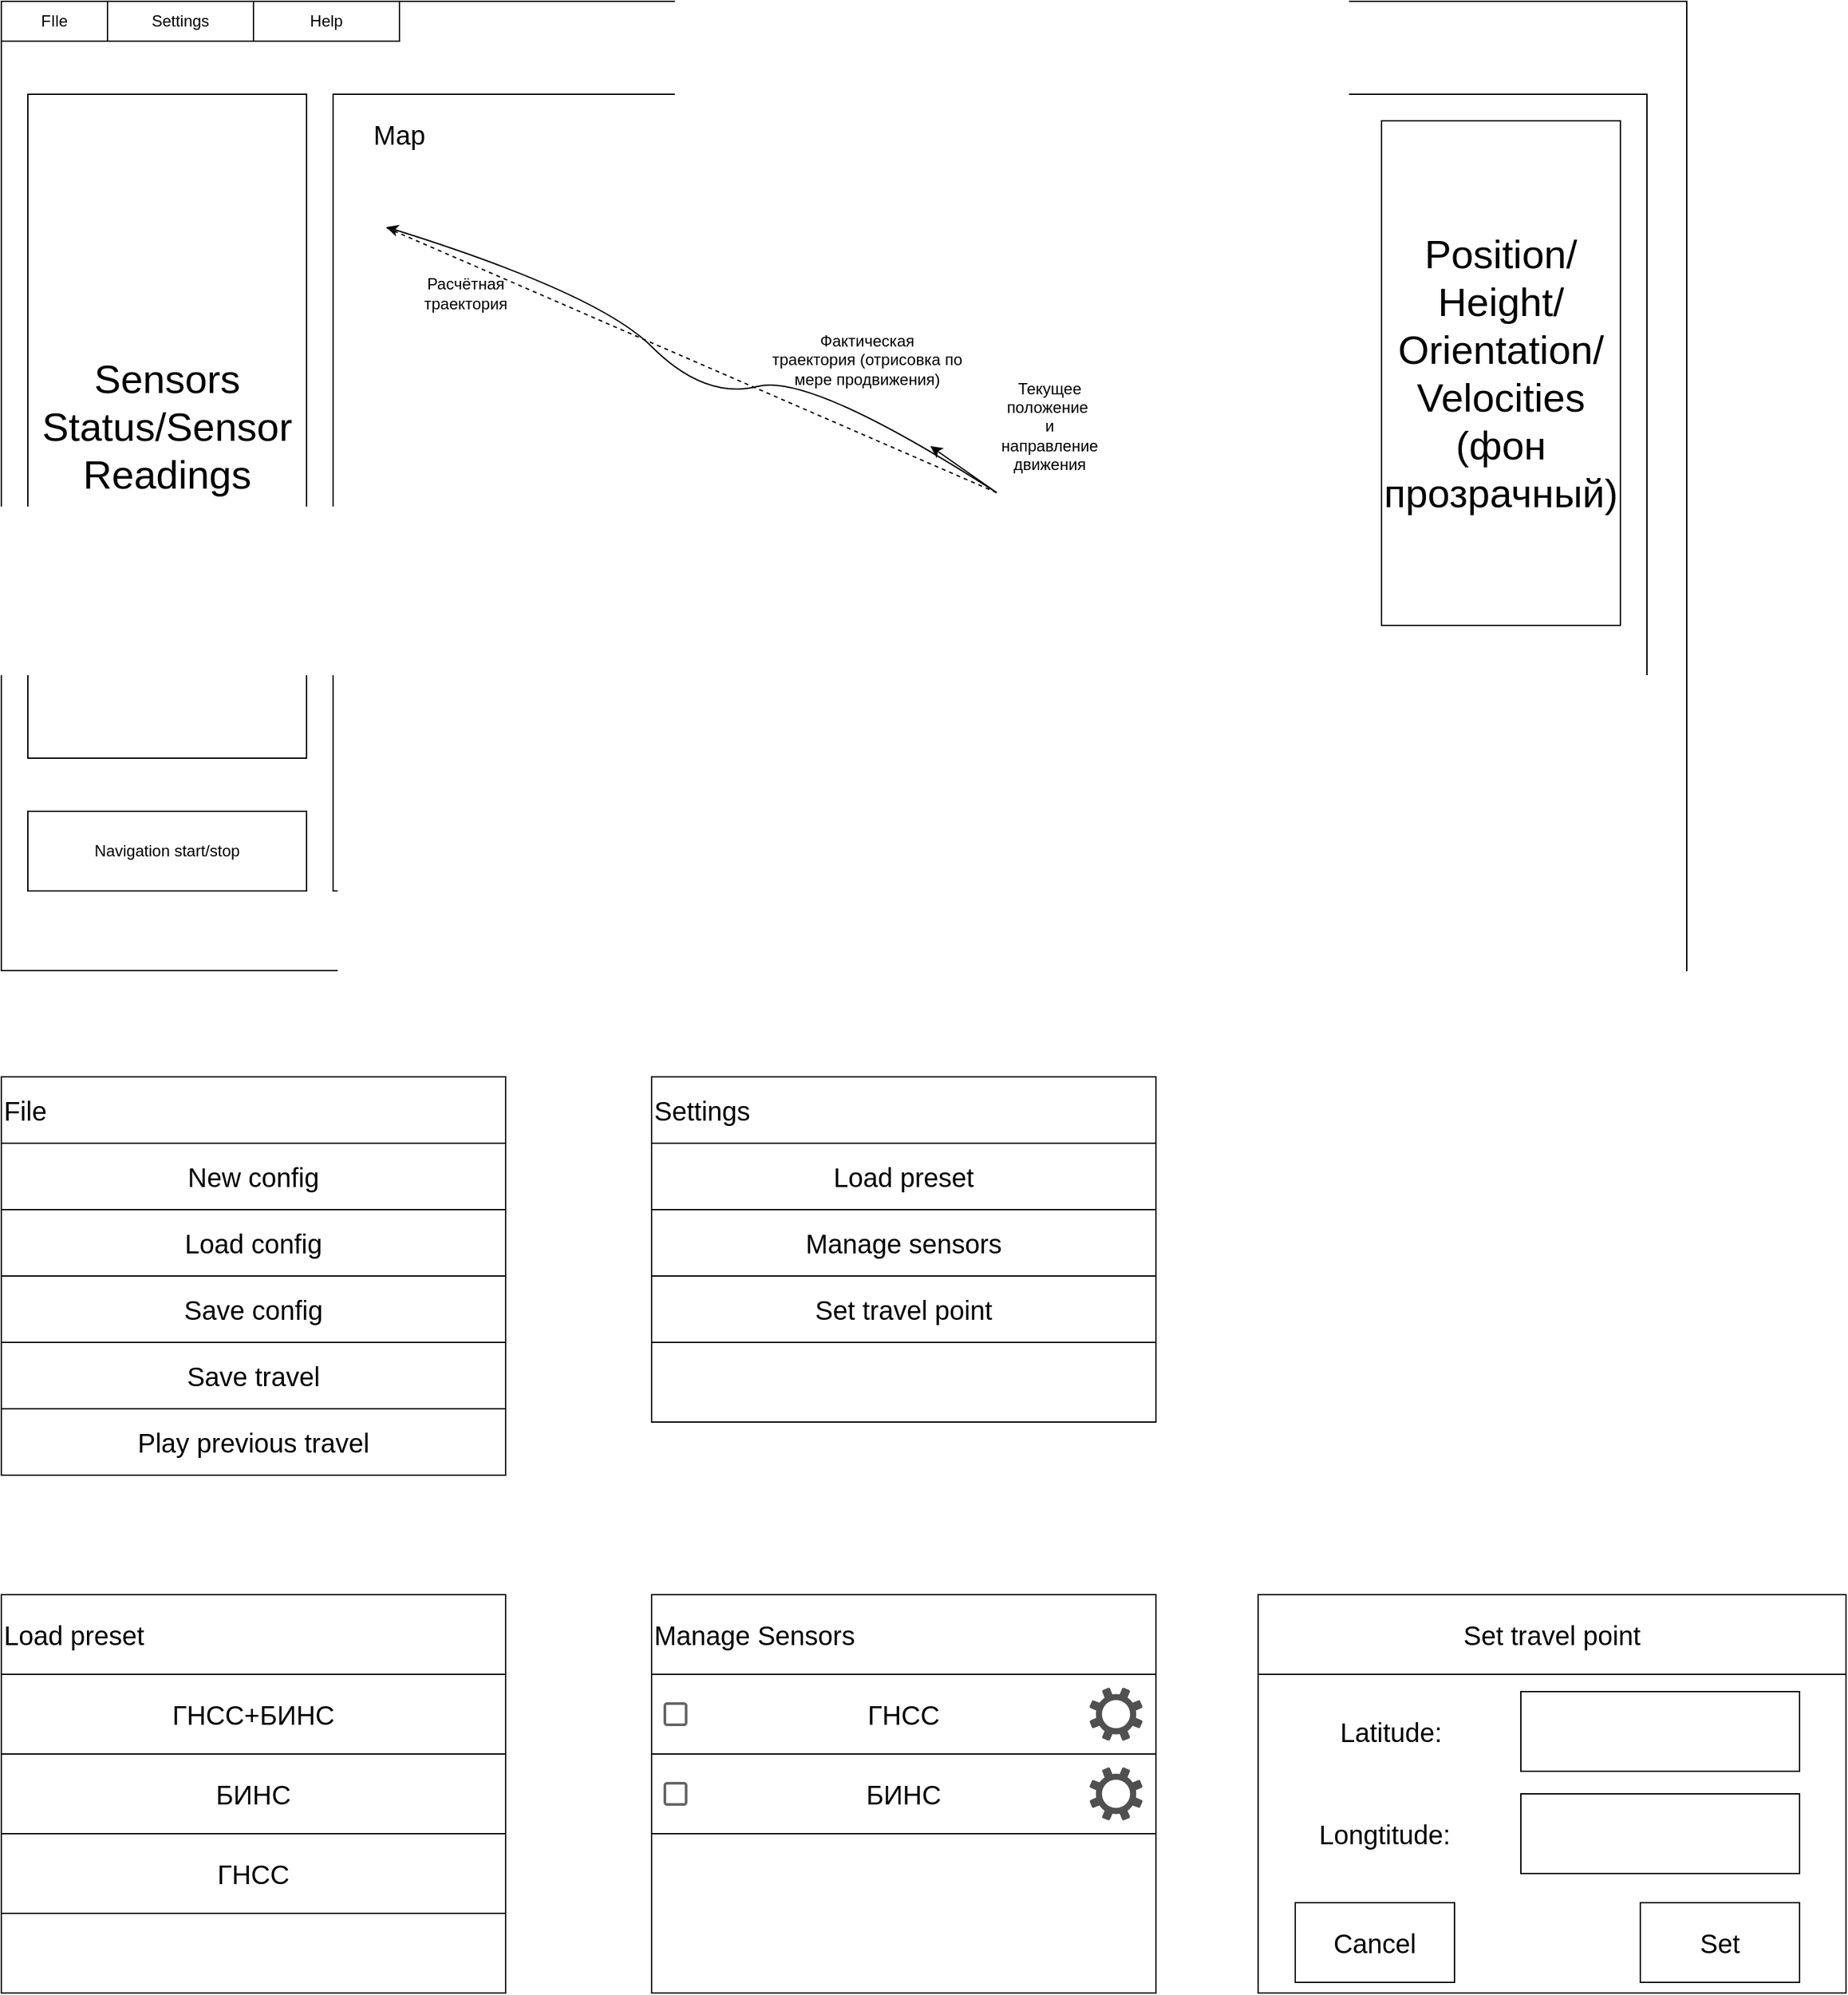 <mxfile version="12.6.5" type="device"><diagram id="Oaao3CR17Xmyc8TZEdhQ" name="Page-1"><mxGraphModel dx="5344" dy="2750" grid="1" gridSize="10" guides="1" tooltips="1" connect="1" arrows="1" fold="1" page="1" pageScale="1" pageWidth="827" pageHeight="1169" math="0" shadow="0"><root><mxCell id="0"/><mxCell id="1" parent="0"/><mxCell id="mH_Py3tJieClwqVzYYim-1" value="" style="rounded=0;whiteSpace=wrap;html=1;" vertex="1" parent="1"><mxGeometry x="-120" y="80" width="1270" height="730" as="geometry"/></mxCell><mxCell id="mH_Py3tJieClwqVzYYim-2" value="" style="rounded=0;whiteSpace=wrap;html=1;" vertex="1" parent="1"><mxGeometry x="130" y="150" width="990" height="600" as="geometry"/></mxCell><mxCell id="mH_Py3tJieClwqVzYYim-3" value="FIle" style="rounded=0;whiteSpace=wrap;html=1;" vertex="1" parent="1"><mxGeometry x="-120" y="80" width="80" height="30" as="geometry"/></mxCell><mxCell id="mH_Py3tJieClwqVzYYim-4" value="Settings" style="rounded=0;whiteSpace=wrap;html=1;" vertex="1" parent="1"><mxGeometry x="-40" y="80" width="110" height="30" as="geometry"/></mxCell><mxCell id="mH_Py3tJieClwqVzYYim-5" value="&lt;font style=&quot;font-size: 30px&quot;&gt;Sensors Status/Sensor Readings&lt;/font&gt;" style="rounded=0;whiteSpace=wrap;html=1;" vertex="1" parent="1"><mxGeometry x="-100" y="150" width="210" height="500" as="geometry"/></mxCell><mxCell id="mH_Py3tJieClwqVzYYim-6" value="Navigation start/stop" style="rounded=0;whiteSpace=wrap;html=1;" vertex="1" parent="1"><mxGeometry x="-100" y="690" width="210" height="60" as="geometry"/></mxCell><mxCell id="mH_Py3tJieClwqVzYYim-7" value="&lt;font style=&quot;font-size: 30px&quot;&gt;Position/&lt;br&gt;Height/&lt;br&gt;Orientation/&lt;br&gt;Velocities&lt;br&gt;(фон прозрачный)&lt;br&gt;&lt;/font&gt;" style="rounded=0;whiteSpace=wrap;html=1;" vertex="1" parent="1"><mxGeometry x="920" y="170" width="180" height="380" as="geometry"/></mxCell><mxCell id="mH_Py3tJieClwqVzYYim-8" value="&lt;font style=&quot;font-size: 20px&quot;&gt;Map&lt;/font&gt;" style="text;html=1;strokeColor=none;fillColor=none;align=center;verticalAlign=middle;whiteSpace=wrap;rounded=0;" vertex="1" parent="1"><mxGeometry x="160" y="170" width="40" height="20" as="geometry"/></mxCell><mxCell id="mH_Py3tJieClwqVzYYim-10" value="" style="endArrow=classic;html=1;" edge="1" parent="1"><mxGeometry width="50" height="50" relative="1" as="geometry"><mxPoint x="630" y="450" as="sourcePoint"/><mxPoint x="580" y="415" as="targetPoint"/></mxGeometry></mxCell><mxCell id="mH_Py3tJieClwqVzYYim-11" value="Текущее положение&amp;nbsp; и направление движения" style="text;html=1;strokeColor=none;fillColor=none;align=center;verticalAlign=middle;whiteSpace=wrap;rounded=0;" vertex="1" parent="1"><mxGeometry x="650" y="390" width="40" height="20" as="geometry"/></mxCell><mxCell id="mH_Py3tJieClwqVzYYim-14" value="" style="rounded=0;whiteSpace=wrap;html=1;" vertex="1" parent="1"><mxGeometry x="-120" y="890" width="380" height="300" as="geometry"/></mxCell><mxCell id="mH_Py3tJieClwqVzYYim-17" value="&lt;font style=&quot;font-size: 20px&quot;&gt;Load config&lt;/font&gt;" style="rounded=0;whiteSpace=wrap;html=1;" vertex="1" parent="1"><mxGeometry x="-120" y="990" width="380" height="50" as="geometry"/></mxCell><mxCell id="mH_Py3tJieClwqVzYYim-18" value="&lt;font style=&quot;font-size: 20px&quot;&gt;Save config&lt;/font&gt;" style="rounded=0;whiteSpace=wrap;html=1;" vertex="1" parent="1"><mxGeometry x="-120" y="1040" width="380" height="50" as="geometry"/></mxCell><mxCell id="mH_Py3tJieClwqVzYYim-21" value="" style="rounded=0;whiteSpace=wrap;html=1;" vertex="1" parent="1"><mxGeometry x="370" y="890" width="380" height="260" as="geometry"/></mxCell><mxCell id="mH_Py3tJieClwqVzYYim-22" value="&lt;font style=&quot;font-size: 20px&quot;&gt;Settings&lt;/font&gt;" style="rounded=0;whiteSpace=wrap;html=1;align=left;" vertex="1" parent="1"><mxGeometry x="370" y="890" width="380" height="50" as="geometry"/></mxCell><mxCell id="mH_Py3tJieClwqVzYYim-23" value="&lt;font style=&quot;font-size: 20px&quot;&gt;Load preset&lt;/font&gt;" style="rounded=0;whiteSpace=wrap;html=1;" vertex="1" parent="1"><mxGeometry x="370" y="940" width="380" height="50" as="geometry"/></mxCell><mxCell id="mH_Py3tJieClwqVzYYim-24" value="&lt;font style=&quot;font-size: 20px&quot;&gt;Manage sensors&lt;/font&gt;" style="rounded=0;whiteSpace=wrap;html=1;" vertex="1" parent="1"><mxGeometry x="370" y="990" width="380" height="50" as="geometry"/></mxCell><mxCell id="mH_Py3tJieClwqVzYYim-25" value="&lt;font style=&quot;font-size: 20px&quot;&gt;Set travel point&lt;/font&gt;" style="rounded=0;whiteSpace=wrap;html=1;" vertex="1" parent="1"><mxGeometry x="370" y="1040" width="380" height="50" as="geometry"/></mxCell><mxCell id="mH_Py3tJieClwqVzYYim-26" value="" style="endArrow=none;html=1;entryX=0.04;entryY=0.167;entryDx=0;entryDy=0;entryPerimeter=0;dashed=1;" edge="1" parent="1" target="mH_Py3tJieClwqVzYYim-2"><mxGeometry width="50" height="50" relative="1" as="geometry"><mxPoint x="630" y="450" as="sourcePoint"/><mxPoint x="530" y="280" as="targetPoint"/></mxGeometry></mxCell><mxCell id="mH_Py3tJieClwqVzYYim-27" value="Расчётная траектория" style="text;html=1;strokeColor=none;fillColor=none;align=center;verticalAlign=middle;whiteSpace=wrap;rounded=0;" vertex="1" parent="1"><mxGeometry x="210" y="290" width="40" height="20" as="geometry"/></mxCell><mxCell id="mH_Py3tJieClwqVzYYim-28" value="" style="curved=1;endArrow=classic;html=1;" edge="1" parent="1"><mxGeometry width="50" height="50" relative="1" as="geometry"><mxPoint x="630" y="450" as="sourcePoint"/><mxPoint x="170" y="250" as="targetPoint"/><Array as="points"><mxPoint x="490" y="360"/><mxPoint x="410" y="380"/><mxPoint x="330" y="300"/></Array></mxGeometry></mxCell><mxCell id="mH_Py3tJieClwqVzYYim-29" value="Фактическая&lt;br&gt;траектория (отрисовка по мере продвижения)" style="text;html=1;strokeColor=none;fillColor=none;align=center;verticalAlign=middle;whiteSpace=wrap;rounded=0;" vertex="1" parent="1"><mxGeometry x="450" y="340" width="165" height="20" as="geometry"/></mxCell><mxCell id="mH_Py3tJieClwqVzYYim-31" value="&lt;span style=&quot;font-size: 20px&quot;&gt;File&lt;/span&gt;" style="rounded=0;whiteSpace=wrap;html=1;align=left;" vertex="1" parent="1"><mxGeometry x="-120" y="890" width="380" height="50" as="geometry"/></mxCell><mxCell id="mH_Py3tJieClwqVzYYim-32" value="&lt;font style=&quot;font-size: 20px&quot;&gt;Save travel&lt;/font&gt;" style="rounded=0;whiteSpace=wrap;html=1;" vertex="1" parent="1"><mxGeometry x="-120" y="1090" width="380" height="50" as="geometry"/></mxCell><mxCell id="mH_Py3tJieClwqVzYYim-33" value="" style="rounded=0;whiteSpace=wrap;html=1;" vertex="1" parent="1"><mxGeometry x="-120" y="1280" width="380" height="300" as="geometry"/></mxCell><mxCell id="mH_Py3tJieClwqVzYYim-34" value="&lt;font style=&quot;font-size: 20px&quot;&gt;Load preset&lt;/font&gt;" style="rounded=0;whiteSpace=wrap;html=1;align=left;" vertex="1" parent="1"><mxGeometry x="-120" y="1280" width="380" height="60" as="geometry"/></mxCell><mxCell id="mH_Py3tJieClwqVzYYim-35" value="&lt;font style=&quot;font-size: 20px&quot;&gt;ГНСС+БИНС&lt;/font&gt;" style="rounded=0;whiteSpace=wrap;html=1;" vertex="1" parent="1"><mxGeometry x="-120" y="1340" width="380" height="60" as="geometry"/></mxCell><mxCell id="mH_Py3tJieClwqVzYYim-36" value="&lt;font style=&quot;font-size: 20px&quot;&gt;БИНС&lt;/font&gt;" style="rounded=0;whiteSpace=wrap;html=1;" vertex="1" parent="1"><mxGeometry x="-120" y="1400" width="380" height="60" as="geometry"/></mxCell><mxCell id="mH_Py3tJieClwqVzYYim-37" value="&lt;font style=&quot;font-size: 20px&quot;&gt;ГНСС&lt;/font&gt;" style="rounded=0;whiteSpace=wrap;html=1;" vertex="1" parent="1"><mxGeometry x="-120" y="1460" width="380" height="60" as="geometry"/></mxCell><mxCell id="mH_Py3tJieClwqVzYYim-38" value="" style="rounded=0;whiteSpace=wrap;html=1;" vertex="1" parent="1"><mxGeometry x="370" y="1280" width="380" height="300" as="geometry"/></mxCell><mxCell id="mH_Py3tJieClwqVzYYim-39" value="&lt;font style=&quot;font-size: 20px&quot;&gt;Manage Sensors&lt;/font&gt;" style="rounded=0;whiteSpace=wrap;html=1;align=left;" vertex="1" parent="1"><mxGeometry x="370" y="1280" width="380" height="60" as="geometry"/></mxCell><mxCell id="mH_Py3tJieClwqVzYYim-40" value="&lt;font style=&quot;font-size: 20px&quot;&gt;ГНСС&lt;/font&gt;" style="rounded=0;whiteSpace=wrap;html=1;" vertex="1" parent="1"><mxGeometry x="370" y="1340" width="380" height="60" as="geometry"/></mxCell><mxCell id="mH_Py3tJieClwqVzYYim-41" value="&lt;font style=&quot;font-size: 20px&quot;&gt;БИНС&lt;/font&gt;" style="rounded=0;whiteSpace=wrap;html=1;" vertex="1" parent="1"><mxGeometry x="370" y="1400" width="380" height="60" as="geometry"/></mxCell><mxCell id="mH_Py3tJieClwqVzYYim-43" value="" style="pointerEvents=1;shadow=0;dashed=0;html=1;strokeColor=none;labelPosition=center;verticalLabelPosition=bottom;verticalAlign=top;align=center;fillColor=#505050;shape=mxgraph.mscae.enterprise.settings" vertex="1" parent="1"><mxGeometry x="700" y="1350" width="40" height="40" as="geometry"/></mxCell><mxCell id="mH_Py3tJieClwqVzYYim-44" value="" style="pointerEvents=1;shadow=0;dashed=0;html=1;strokeColor=none;labelPosition=center;verticalLabelPosition=bottom;verticalAlign=top;align=center;fillColor=#505050;shape=mxgraph.mscae.enterprise.settings" vertex="1" parent="1"><mxGeometry x="700" y="1410" width="40" height="40" as="geometry"/></mxCell><mxCell id="mH_Py3tJieClwqVzYYim-45" value="" style="dashed=0;labelPosition=right;align=left;shape=mxgraph.gmdl.checkbox;strokeColor=#666666;fillColor=none;strokeWidth=2;aspect=fixed;" vertex="1" parent="1"><mxGeometry x="380" y="1362" width="16" height="16" as="geometry"/></mxCell><mxCell id="mH_Py3tJieClwqVzYYim-46" value="" style="dashed=0;labelPosition=right;align=left;shape=mxgraph.gmdl.checkbox;strokeColor=#666666;fillColor=none;strokeWidth=2;aspect=fixed;" vertex="1" parent="1"><mxGeometry x="380" y="1422" width="16" height="16" as="geometry"/></mxCell><mxCell id="mH_Py3tJieClwqVzYYim-47" value="" style="rounded=0;whiteSpace=wrap;html=1;" vertex="1" parent="1"><mxGeometry x="827" y="1280" width="443" height="300" as="geometry"/></mxCell><mxCell id="mH_Py3tJieClwqVzYYim-48" value="&lt;font style=&quot;font-size: 20px&quot;&gt;Set travel point&lt;/font&gt;" style="rounded=0;whiteSpace=wrap;html=1;" vertex="1" parent="1"><mxGeometry x="827" y="1280" width="443" height="60" as="geometry"/></mxCell><mxCell id="mH_Py3tJieClwqVzYYim-49" value="&lt;font style=&quot;font-size: 20px&quot;&gt;Latitude:&amp;nbsp;&lt;/font&gt;" style="text;html=1;strokeColor=none;fillColor=none;align=center;verticalAlign=middle;whiteSpace=wrap;rounded=0;" vertex="1" parent="1"><mxGeometry x="885" y="1364" width="90" height="38" as="geometry"/></mxCell><mxCell id="mH_Py3tJieClwqVzYYim-50" value="&lt;font style=&quot;font-size: 20px&quot;&gt;Longtitude:&lt;/font&gt;" style="text;html=1;strokeColor=none;fillColor=none;align=center;verticalAlign=middle;whiteSpace=wrap;rounded=0;" vertex="1" parent="1"><mxGeometry x="870" y="1444" width="105" height="32" as="geometry"/></mxCell><mxCell id="mH_Py3tJieClwqVzYYim-51" value="" style="rounded=0;whiteSpace=wrap;html=1;" vertex="1" parent="1"><mxGeometry x="1025" y="1353" width="210" height="60" as="geometry"/></mxCell><mxCell id="mH_Py3tJieClwqVzYYim-52" value="" style="rounded=0;whiteSpace=wrap;html=1;" vertex="1" parent="1"><mxGeometry x="1025" y="1430" width="210" height="60" as="geometry"/></mxCell><mxCell id="mH_Py3tJieClwqVzYYim-55" value="&lt;font style=&quot;font-size: 20px&quot;&gt;Set&lt;/font&gt;" style="rounded=0;whiteSpace=wrap;html=1;" vertex="1" parent="1"><mxGeometry x="1115" y="1512" width="120" height="60" as="geometry"/></mxCell><mxCell id="mH_Py3tJieClwqVzYYim-56" value="&lt;font style=&quot;font-size: 20px&quot;&gt;Cancel&lt;/font&gt;" style="rounded=0;whiteSpace=wrap;html=1;" vertex="1" parent="1"><mxGeometry x="855" y="1512" width="120" height="60" as="geometry"/></mxCell><mxCell id="mH_Py3tJieClwqVzYYim-57" value="&lt;font style=&quot;font-size: 20px&quot;&gt;New config&lt;/font&gt;" style="rounded=0;whiteSpace=wrap;html=1;" vertex="1" parent="1"><mxGeometry x="-120" y="940" width="380" height="50" as="geometry"/></mxCell><mxCell id="mH_Py3tJieClwqVzYYim-58" value="&lt;font style=&quot;font-size: 20px&quot;&gt;Play previous travel&lt;/font&gt;" style="rounded=0;whiteSpace=wrap;html=1;" vertex="1" parent="1"><mxGeometry x="-120" y="1140" width="380" height="50" as="geometry"/></mxCell><mxCell id="mH_Py3tJieClwqVzYYim-59" value="Help" style="rounded=0;whiteSpace=wrap;html=1;" vertex="1" parent="1"><mxGeometry x="70" y="80" width="110" height="30" as="geometry"/></mxCell></root></mxGraphModel></diagram></mxfile>
